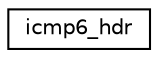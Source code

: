 digraph "Graphical Class Hierarchy"
{
 // LATEX_PDF_SIZE
  edge [fontname="Helvetica",fontsize="10",labelfontname="Helvetica",labelfontsize="10"];
  node [fontname="Helvetica",fontsize="10",shape=record];
  rankdir="LR";
  Node0 [label="icmp6_hdr",height=0.2,width=0.4,color="black", fillcolor="white", style="filled",URL="$structicmp6__hdr.html",tooltip=" "];
}
